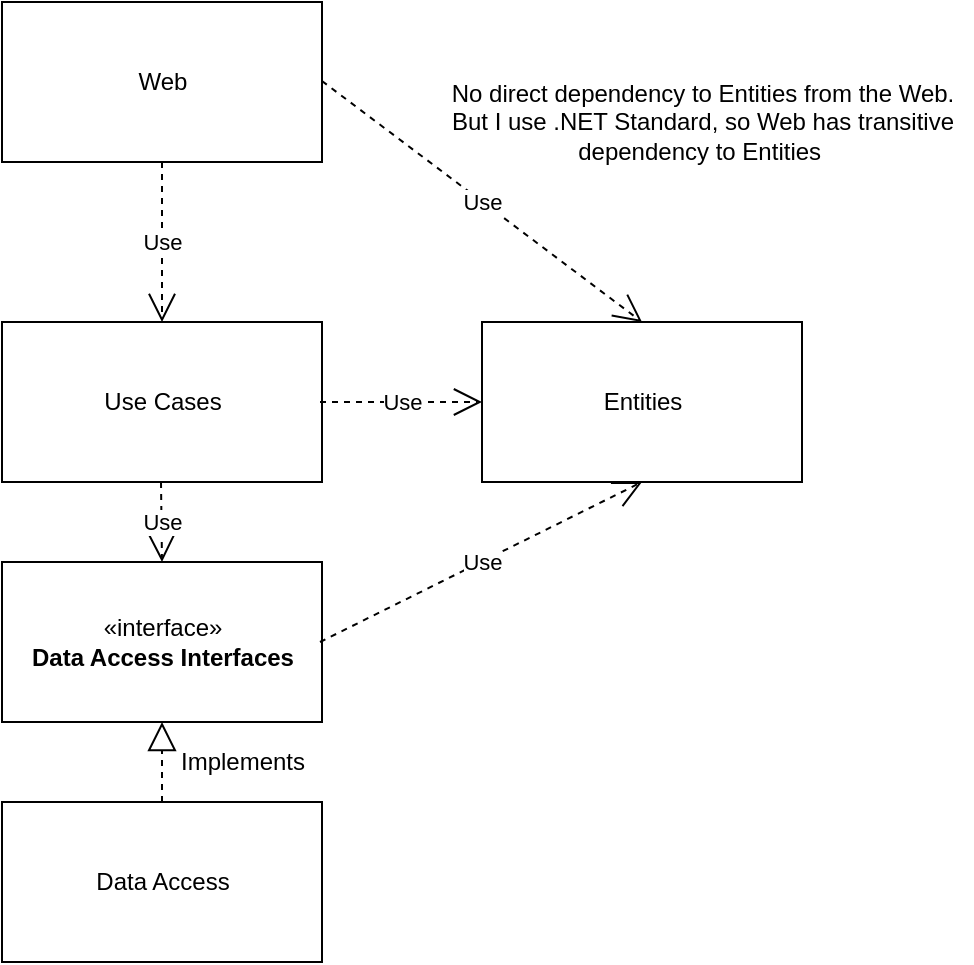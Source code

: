 <mxfile version="13.8.0" type="device"><diagram id="NoJDS8qeY4ttXaG-olni" name="Page-1"><mxGraphModel dx="1102" dy="557" grid="1" gridSize="10" guides="1" tooltips="1" connect="1" arrows="1" fold="1" page="1" pageScale="1" pageWidth="827" pageHeight="1169" math="0" shadow="0"><root><mxCell id="0"/><mxCell id="1" parent="0"/><mxCell id="eRS3YAzAR7HObjQ33nfF-1" value="Web" style="html=1;" vertex="1" parent="1"><mxGeometry x="200" y="40" width="160" height="80" as="geometry"/></mxCell><mxCell id="eRS3YAzAR7HObjQ33nfF-2" value="Use Cases" style="html=1;" vertex="1" parent="1"><mxGeometry x="200" y="200" width="160" height="80" as="geometry"/></mxCell><mxCell id="eRS3YAzAR7HObjQ33nfF-3" value="Data Access" style="html=1;" vertex="1" parent="1"><mxGeometry x="200" y="440" width="160" height="80" as="geometry"/></mxCell><mxCell id="eRS3YAzAR7HObjQ33nfF-4" value="Entities" style="html=1;" vertex="1" parent="1"><mxGeometry x="440" y="200" width="160" height="80" as="geometry"/></mxCell><mxCell id="eRS3YAzAR7HObjQ33nfF-5" value="Use" style="endArrow=open;endSize=12;dashed=1;html=1;exitX=0.5;exitY=1;exitDx=0;exitDy=0;entryX=0.5;entryY=0;entryDx=0;entryDy=0;" edge="1" parent="1" source="eRS3YAzAR7HObjQ33nfF-1" target="eRS3YAzAR7HObjQ33nfF-2"><mxGeometry width="160" relative="1" as="geometry"><mxPoint x="430" y="80" as="sourcePoint"/><mxPoint x="590" y="80" as="targetPoint"/></mxGeometry></mxCell><mxCell id="eRS3YAzAR7HObjQ33nfF-7" value="Use" style="endArrow=open;endSize=12;dashed=1;html=1;exitX=0.5;exitY=1;exitDx=0;exitDy=0;entryX=0;entryY=0.5;entryDx=0;entryDy=0;" edge="1" parent="1" target="eRS3YAzAR7HObjQ33nfF-4"><mxGeometry width="160" relative="1" as="geometry"><mxPoint x="359" y="240" as="sourcePoint"/><mxPoint x="359" y="320" as="targetPoint"/></mxGeometry></mxCell><mxCell id="eRS3YAzAR7HObjQ33nfF-9" value="Use" style="endArrow=open;endSize=12;dashed=1;html=1;entryX=0.5;entryY=0;entryDx=0;entryDy=0;" edge="1" parent="1" target="eRS3YAzAR7HObjQ33nfF-4"><mxGeometry width="160" relative="1" as="geometry"><mxPoint x="360" y="79.5" as="sourcePoint"/><mxPoint x="520" y="79.5" as="targetPoint"/></mxGeometry></mxCell><mxCell id="eRS3YAzAR7HObjQ33nfF-10" value="No direct dependency to Entities from the Web.&lt;br&gt;But I use .NET Standard, so Web has transitive&lt;br&gt;dependency to Entities&amp;nbsp;&lt;br&gt;" style="text;html=1;align=center;verticalAlign=middle;resizable=0;points=[];autosize=1;" vertex="1" parent="1"><mxGeometry x="415" y="75" width="270" height="50" as="geometry"/></mxCell><mxCell id="eRS3YAzAR7HObjQ33nfF-12" value="«interface»&lt;br&gt;&lt;b&gt;Data Access Interfaces&lt;/b&gt;" style="html=1;" vertex="1" parent="1"><mxGeometry x="200" y="320" width="160" height="80" as="geometry"/></mxCell><mxCell id="eRS3YAzAR7HObjQ33nfF-13" value="Use" style="endArrow=open;endSize=12;dashed=1;html=1;exitX=0.5;exitY=1;exitDx=0;exitDy=0;" edge="1" parent="1"><mxGeometry width="160" relative="1" as="geometry"><mxPoint x="279.5" y="280" as="sourcePoint"/><mxPoint x="280" y="320" as="targetPoint"/></mxGeometry></mxCell><mxCell id="eRS3YAzAR7HObjQ33nfF-14" value="" style="endArrow=block;dashed=1;endFill=0;endSize=12;html=1;exitX=0.5;exitY=0;exitDx=0;exitDy=0;entryX=0.5;entryY=1;entryDx=0;entryDy=0;" edge="1" parent="1" source="eRS3YAzAR7HObjQ33nfF-3" target="eRS3YAzAR7HObjQ33nfF-12"><mxGeometry width="160" relative="1" as="geometry"><mxPoint x="470" y="440" as="sourcePoint"/><mxPoint x="630" y="440" as="targetPoint"/></mxGeometry></mxCell><mxCell id="eRS3YAzAR7HObjQ33nfF-15" value="Use" style="endArrow=open;endSize=12;dashed=1;html=1;exitX=0.5;exitY=1;exitDx=0;exitDy=0;entryX=0.5;entryY=1;entryDx=0;entryDy=0;" edge="1" parent="1" target="eRS3YAzAR7HObjQ33nfF-4"><mxGeometry width="160" relative="1" as="geometry"><mxPoint x="359" y="360" as="sourcePoint"/><mxPoint x="359" y="440" as="targetPoint"/></mxGeometry></mxCell><mxCell id="eRS3YAzAR7HObjQ33nfF-16" value="Implements" style="text;html=1;align=center;verticalAlign=middle;resizable=0;points=[];autosize=1;" vertex="1" parent="1"><mxGeometry x="280" y="410" width="80" height="20" as="geometry"/></mxCell></root></mxGraphModel></diagram></mxfile>